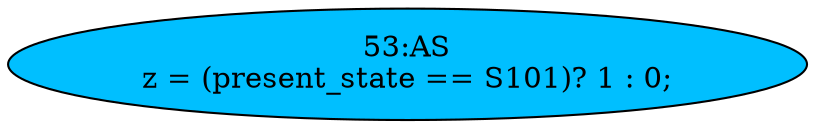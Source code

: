 strict digraph "" {
	node [label="\N"];
	"53:AS"	[ast="<pyverilog.vparser.ast.Assign object at 0x7feb5c7e6cd0>",
		def_var="['z']",
		fillcolor=deepskyblue,
		label="53:AS
z = (present_state == S101)? 1 : 0;",
		statements="[]",
		style=filled,
		typ=Assign,
		use_var="['present_state']"];
}
